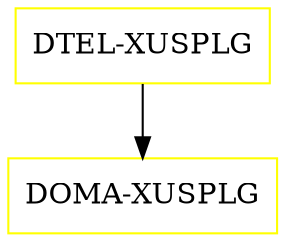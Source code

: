digraph G {
  "DTEL-XUSPLG" [shape=box,color=yellow];
  "DOMA-XUSPLG" [shape=box,color=yellow,URL="./DOMA_XUSPLG.html"];
  "DTEL-XUSPLG" -> "DOMA-XUSPLG";
}
